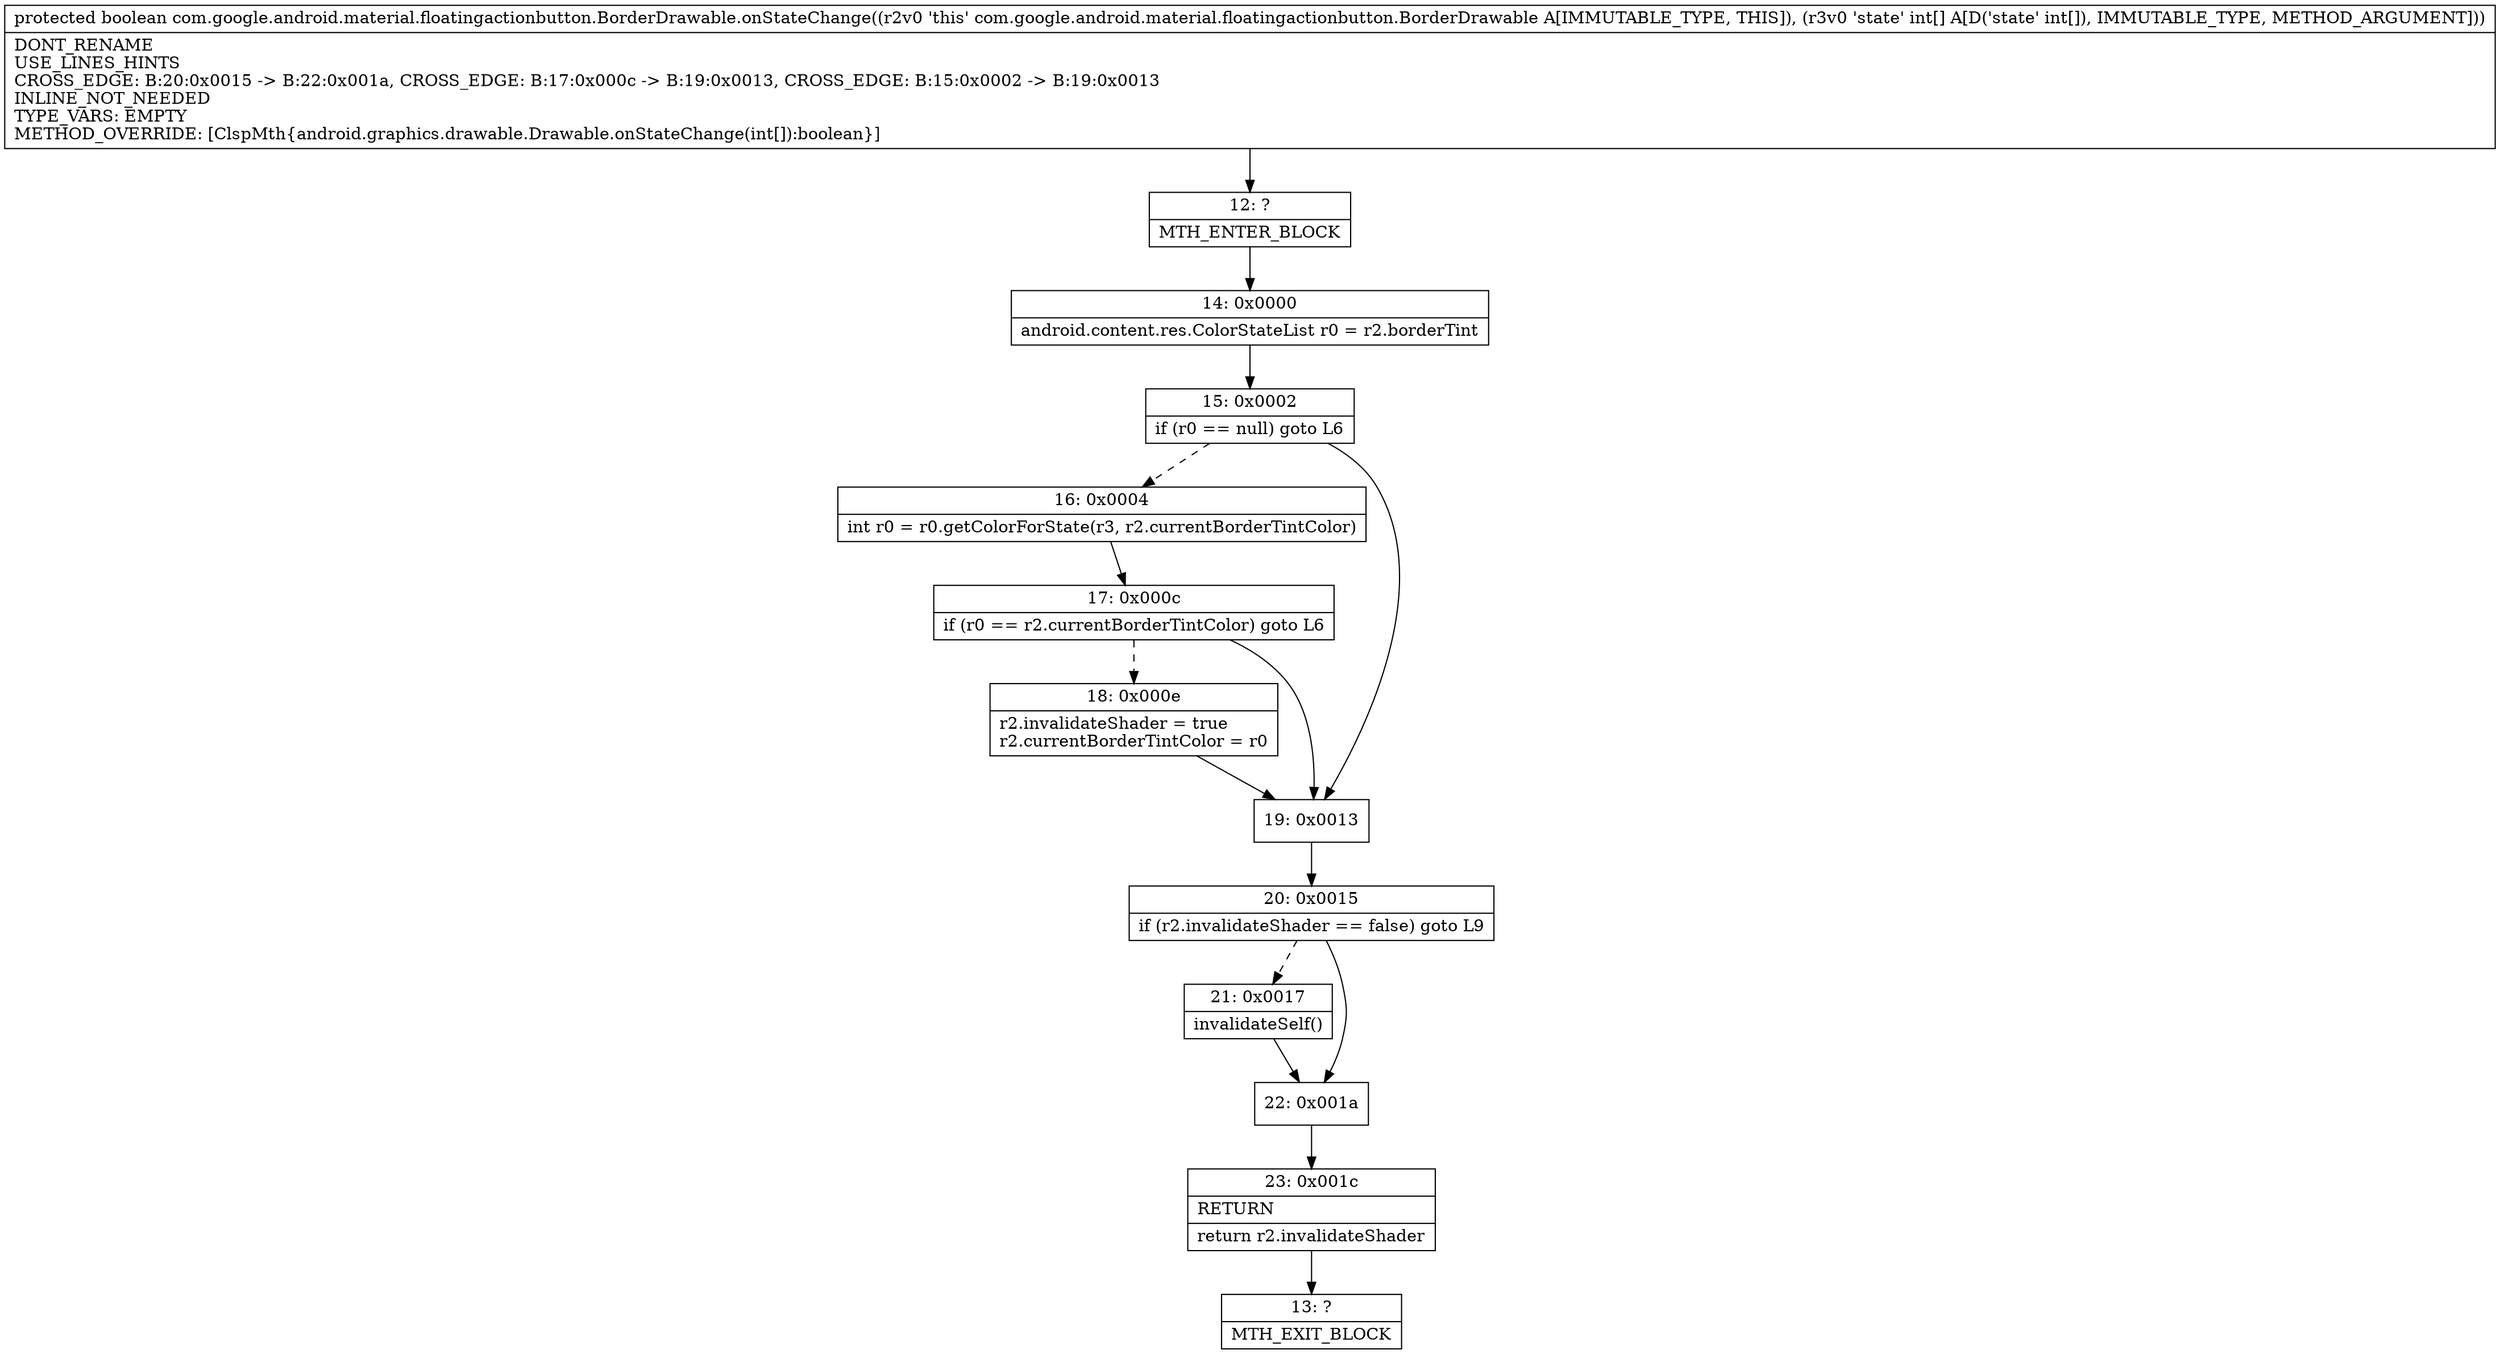 digraph "CFG forcom.google.android.material.floatingactionbutton.BorderDrawable.onStateChange([I)Z" {
Node_12 [shape=record,label="{12\:\ ?|MTH_ENTER_BLOCK\l}"];
Node_14 [shape=record,label="{14\:\ 0x0000|android.content.res.ColorStateList r0 = r2.borderTint\l}"];
Node_15 [shape=record,label="{15\:\ 0x0002|if (r0 == null) goto L6\l}"];
Node_16 [shape=record,label="{16\:\ 0x0004|int r0 = r0.getColorForState(r3, r2.currentBorderTintColor)\l}"];
Node_17 [shape=record,label="{17\:\ 0x000c|if (r0 == r2.currentBorderTintColor) goto L6\l}"];
Node_18 [shape=record,label="{18\:\ 0x000e|r2.invalidateShader = true\lr2.currentBorderTintColor = r0\l}"];
Node_19 [shape=record,label="{19\:\ 0x0013}"];
Node_20 [shape=record,label="{20\:\ 0x0015|if (r2.invalidateShader == false) goto L9\l}"];
Node_21 [shape=record,label="{21\:\ 0x0017|invalidateSelf()\l}"];
Node_22 [shape=record,label="{22\:\ 0x001a}"];
Node_23 [shape=record,label="{23\:\ 0x001c|RETURN\l|return r2.invalidateShader\l}"];
Node_13 [shape=record,label="{13\:\ ?|MTH_EXIT_BLOCK\l}"];
MethodNode[shape=record,label="{protected boolean com.google.android.material.floatingactionbutton.BorderDrawable.onStateChange((r2v0 'this' com.google.android.material.floatingactionbutton.BorderDrawable A[IMMUTABLE_TYPE, THIS]), (r3v0 'state' int[] A[D('state' int[]), IMMUTABLE_TYPE, METHOD_ARGUMENT]))  | DONT_RENAME\lUSE_LINES_HINTS\lCROSS_EDGE: B:20:0x0015 \-\> B:22:0x001a, CROSS_EDGE: B:17:0x000c \-\> B:19:0x0013, CROSS_EDGE: B:15:0x0002 \-\> B:19:0x0013\lINLINE_NOT_NEEDED\lTYPE_VARS: EMPTY\lMETHOD_OVERRIDE: [ClspMth\{android.graphics.drawable.Drawable.onStateChange(int[]):boolean\}]\l}"];
MethodNode -> Node_12;Node_12 -> Node_14;
Node_14 -> Node_15;
Node_15 -> Node_16[style=dashed];
Node_15 -> Node_19;
Node_16 -> Node_17;
Node_17 -> Node_18[style=dashed];
Node_17 -> Node_19;
Node_18 -> Node_19;
Node_19 -> Node_20;
Node_20 -> Node_21[style=dashed];
Node_20 -> Node_22;
Node_21 -> Node_22;
Node_22 -> Node_23;
Node_23 -> Node_13;
}

